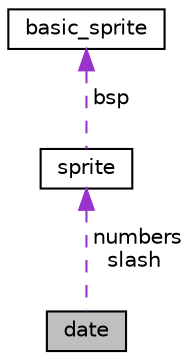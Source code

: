 digraph "date"
{
 // LATEX_PDF_SIZE
  edge [fontname="Helvetica",fontsize="10",labelfontname="Helvetica",labelfontsize="10"];
  node [fontname="Helvetica",fontsize="10",shape=record];
  Node1 [label="date",height=0.2,width=0.4,color="black", fillcolor="grey75", style="filled", fontcolor="black",tooltip="Struct that can draw dates from 00-00-2000 to 31-12-2099."];
  Node2 -> Node1 [dir="back",color="darkorchid3",fontsize="10",style="dashed",label=" numbers\nslash" ,fontname="Helvetica"];
  Node2 [label="sprite",height=0.2,width=0.4,color="black", fillcolor="white", style="filled",URL="$structsprite.html",tooltip="Basic sprite that contains a xpm map and offset values to center it."];
  Node3 -> Node2 [dir="back",color="darkorchid3",fontsize="10",style="dashed",label=" bsp" ,fontname="Helvetica"];
  Node3 [label="basic_sprite",height=0.2,width=0.4,color="black", fillcolor="white", style="filled",URL="$structbasic__sprite.html",tooltip="Basic sprite that contains a xpm map and offset values to center it."];
}
